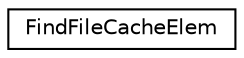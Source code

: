 digraph "类继承关系图"
{
 // INTERACTIVE_SVG=YES
 // LATEX_PDF_SIZE
  edge [fontname="Helvetica",fontsize="10",labelfontname="Helvetica",labelfontsize="10"];
  node [fontname="Helvetica",fontsize="10",shape=record];
  rankdir="LR";
  Node0 [label="FindFileCacheElem",height=0.2,width=0.4,color="black", fillcolor="white", style="filled",URL="$d4/d2f/struct_find_file_cache_elem.html",tooltip="Cache element for the file name to FileDef mapping cache."];
}

